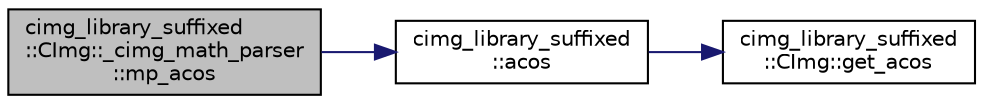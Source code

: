digraph "cimg_library_suffixed::CImg::_cimg_math_parser::mp_acos"
{
  edge [fontname="Helvetica",fontsize="10",labelfontname="Helvetica",labelfontsize="10"];
  node [fontname="Helvetica",fontsize="10",shape=record];
  rankdir="LR";
  Node179 [label="cimg_library_suffixed\l::CImg::_cimg_math_parser\l::mp_acos",height=0.2,width=0.4,color="black", fillcolor="grey75", style="filled", fontcolor="black"];
  Node179 -> Node180 [color="midnightblue",fontsize="10",style="solid",fontname="Helvetica"];
  Node180 [label="cimg_library_suffixed\l::acos",height=0.2,width=0.4,color="black", fillcolor="white", style="filled",URL="$namespacecimg__library__suffixed.html#a45e323770cb5807fff70424113710fa9"];
  Node180 -> Node181 [color="midnightblue",fontsize="10",style="solid",fontname="Helvetica"];
  Node181 [label="cimg_library_suffixed\l::CImg::get_acos",height=0.2,width=0.4,color="black", fillcolor="white", style="filled",URL="$structcimg__library__suffixed_1_1_c_img.html#a445ea09346db0f688e3e392dff34279c",tooltip="Compute the arccosine of each pixel value . "];
}

